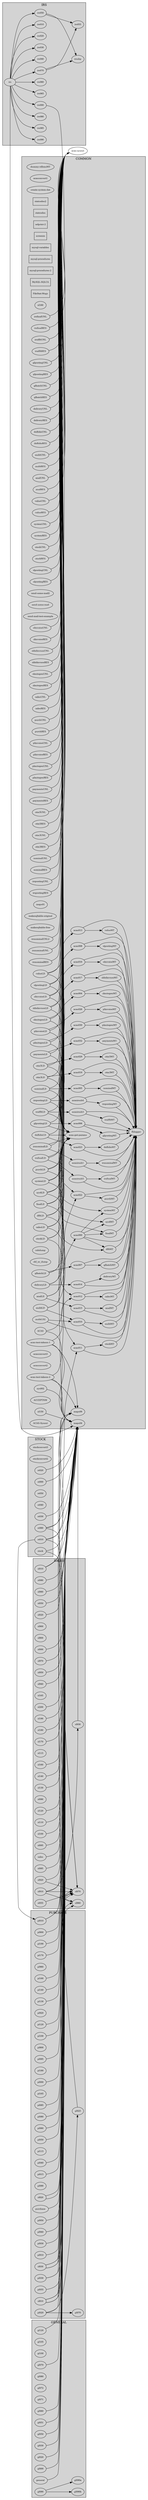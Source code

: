 digraph COBOL_Call_Graph {
  rankdir=LR;
  node [fontsize=10];

  subgraph cluster_stock {
    label="STOCK";
    style=filled;
    fillcolor=lightgray;
    "stockconvert3" [shape=ellipse];
    "stockconvert2" [shape=ellipse];
    "stock" [shape=ellipse];
    "st060" [shape=ellipse];
    "st050" [shape=ellipse];
    "st040" [shape=ellipse];
    "st030" [shape=ellipse];
    "st020" [shape=ellipse];
    "st010" [shape=ellipse];
    "st000" [shape=ellipse];
  }

  subgraph cluster_common {
    label="COMMON";
    style=filled;
    fillcolor=lightgray;
    "dummy-rdbmsMT" [shape=ellipse];
    "acasconvert1" [shape=ellipse];
    "create-system-dat" [shape=ellipse];
    "statcodes2" [shape=box];
    "statcodes" [shape=box];
    "selprint-2" [shape=box];
    "screenio" [shape=box];
    "mysql-variables" [shape=box];
    "mysql-procedures" [shape=box];
    "mysql-procedures-2" [shape=box];
    "MySQL-SQLCA" [shape=box];
    "FileStat-Msgs" [shape=box];
    "xl160" [shape=ellipse];
    "xl150" [shape=ellipse];
    "valueUNL" [shape=ellipse];
    "valueRES" [shape=ellipse];
    "valueMT" [shape=ellipse];
    "valueLD" [shape=ellipse];
    "systemUNL" [shape=ellipse];
    "systemRES" [shape=ellipse];
    "systemMT" [shape=ellipse];
    "systemLD" [shape=ellipse];
    "sys4MT" [shape=ellipse];
    "sys4LD" [shape=ellipse];
    "sys002" [shape=ellipse];
    "stockUNL" [shape=ellipse];
    "stockRES" [shape=ellipse];
    "stockMT" [shape=ellipse];
    "stockLD" [shape=ellipse];
    "slpostingUNL" [shape=ellipse];
    "slpostingRES" [shape=ellipse];
    "slpostingMT" [shape=ellipse];
    "slpostingLD" [shape=ellipse];
    "slinvoiceUNL" [shape=ellipse];
    "slinvoiceRES" [shape=ellipse];
    "slinvoiceMT" [shape=ellipse];
    "slinvoiceLD" [shape=ellipse];
    "sldelinvnosUNL" [shape=ellipse];
    "sldelinvnosRES" [shape=ellipse];
    "sldelinvnosMT" [shape=ellipse];
    "sldelinvnosLD" [shape=ellipse];
    "slautogenUNL" [shape=ellipse];
    "slautogenRES" [shape=ellipse];
    "slautogenMT" [shape=ellipse];
    "slautogenLD" [shape=ellipse];
    "send-some-mail2" [shape=ellipse];
    "send-some-mail" [shape=ellipse];
    "send-mail-test-example" [shape=ellipse];
    "salesUNL" [shape=ellipse];
    "salesRES" [shape=ellipse];
    "salesMT" [shape=ellipse];
    "salesLD" [shape=ellipse];
    "purchUNL" [shape=ellipse];
    "purchRES" [shape=ellipse];
    "purchMT" [shape=ellipse];
    "purchLD" [shape=ellipse];
    "plinvoiceUNL" [shape=ellipse];
    "plinvoiceRES" [shape=ellipse];
    "plinvoiceMT" [shape=ellipse];
    "plinvoiceLD" [shape=ellipse];
    "plautogenUNL" [shape=ellipse];
    "plautogenRES" [shape=ellipse];
    "plautogenMT" [shape=ellipse];
    "plautogenLD" [shape=ellipse];
    "paymentsUNL" [shape=ellipse];
    "paymentsRES" [shape=ellipse];
    "paymentsMT" [shape=ellipse];
    "paymentsLD" [shape=ellipse];
    "otm5UNL" [shape=ellipse];
    "otm5RES" [shape=ellipse];
    "otm5MT" [shape=ellipse];
    "otm5LD" [shape=ellipse];
    "otm3UNL" [shape=ellipse];
    "otm3RES" [shape=ellipse];
    "otm3MT" [shape=ellipse];
    "otm3LD" [shape=ellipse];
    "nominalUNL" [shape=ellipse];
    "nominalRES" [shape=ellipse];
    "nominalMT" [shape=ellipse];
    "nominalLD" [shape=ellipse];
    "maps09" [shape=ellipse];
    "maps04" [shape=ellipse];
    "maps01" [shape=ellipse];
    "makesqltable-original" [shape=ellipse];
    "makesqltable-free" [shape=ellipse];
    "irspostingUNL" [shape=ellipse];
    "irspostingRES" [shape=ellipse];
    "irspostingMT" [shape=ellipse];
    "irspostingLD" [shape=ellipse];
    "irsnominalUNL2" [shape=ellipse];
    "irsnominalUNL" [shape=ellipse];
    "irsnominalRES" [shape=ellipse];
    "irsnominalMT" [shape=ellipse];
    "irsnominalLD" [shape=ellipse];
    "irsfinalUNL" [shape=ellipse];
    "irsfinalRES" [shape=ellipse];
    "irsfinalMT" [shape=ellipse];
    "irsfinalLD" [shape=ellipse];
    "irsdfltUNL" [shape=ellipse];
    "irsdfltRES" [shape=ellipse];
    "irsdfltMT" [shape=ellipse];
    "irsdfltLD" [shape=ellipse];
    "glpostingUNL" [shape=ellipse];
    "glpostingRES" [shape=ellipse];
    "glpostingMT" [shape=ellipse];
    "glpostingLD" [shape=ellipse];
    "glbatchUNL" [shape=ellipse];
    "glbatchRES" [shape=ellipse];
    "glbatchMT" [shape=ellipse];
    "glbatchLD" [shape=ellipse];
    "finalMT" [shape=ellipse];
    "finalLD" [shape=ellipse];
    "fhlogger" [shape=ellipse];
    "dfltMT" [shape=ellipse];
    "dfltLD" [shape=ellipse];
    "deliveryUNL" [shape=ellipse];
    "deliveryRES" [shape=ellipse];
    "deliveryMT" [shape=ellipse];
    "deliveryLD" [shape=ellipse];
    "delfolioUNL" [shape=ellipse];
    "delfolioRES" [shape=ellipse];
    "delfolioMT" [shape=ellipse];
    "delfolioLD" [shape=ellipse];
    "cobdump" [shape=ellipse];
    "cbl_oc_dump" [shape=ellipse];
    "auditUNL" [shape=ellipse];
    "auditRES" [shape=ellipse];
    "auditMT" [shape=ellipse];
    "auditLD2" [shape=ellipse];
    "auditLD" [shape=ellipse];
    "analUNL" [shape=ellipse];
    "analRES" [shape=ellipse];
    "analMT" [shape=ellipse];
    "analLD" [shape=ellipse];
    "acasirsub5" [shape=ellipse];
    "acasirsub4" [shape=ellipse];
    "acasirsub3" [shape=ellipse];
    "acasirsub1" [shape=ellipse];
    "acasconvert3" [shape=ellipse];
    "acasconvert2" [shape=ellipse];
    "acas032" [shape=ellipse];
    "acas030" [shape=ellipse];
    "acas029" [shape=ellipse];
    "acas026" [shape=ellipse];
    "acas023" [shape=ellipse];
    "acas022" [shape=ellipse];
    "acas019" [shape=ellipse];
    "acas017" [shape=ellipse];
    "acas016" [shape=ellipse];
    "acas015" [shape=ellipse];
    "acas014" [shape=ellipse];
    "acas013" [shape=ellipse];
    "acas012" [shape=ellipse];
    "acas011" [shape=ellipse];
    "acas010" [shape=ellipse];
    "acas008" [shape=ellipse];
    "acas007" [shape=ellipse];
    "acas006" [shape=ellipse];
    "acas005" [shape=ellipse];
    "acas004" [shape=ellipse];
    "acas000" [shape=ellipse];
    "acas-test-takeon-2" [shape=ellipse];
    "acas-test-takeon-1" [shape=ellipse];
    "acas-get-params" [shape=ellipse];
    "ACCEPTNM" [shape=ellipse];
    "ACAS" [shape=ellipse];
    "ACAS-Sysout" [shape=ellipse];
  }

  subgraph cluster_sales {
    label="SALES";
    style=filled;
    fillcolor=lightgray;
    "sl970" [shape=ellipse];
    "sl960" [shape=ellipse];
    "sl950" [shape=ellipse];
    "sl940" [shape=ellipse];
    "sl930" [shape=ellipse];
    "sl920" [shape=ellipse];
    "sl910" [shape=ellipse];
    "sl900" [shape=ellipse];
    "sl800" [shape=ellipse];
    "sl200" [shape=ellipse];
    "sl190" [shape=ellipse];
    "sl180" [shape=ellipse];
    "sl170" [shape=ellipse];
    "sl165" [shape=ellipse];
    "sl160" [shape=ellipse];
    "sl140" [shape=ellipse];
    "sl130" [shape=ellipse];
    "sl120" [shape=ellipse];
    "sl115" [shape=ellipse];
    "sl110" [shape=ellipse];
    "sl100" [shape=ellipse];
    "sl095" [shape=ellipse];
    "sl090" [shape=ellipse];
    "sl085" [shape=ellipse];
    "sl080" [shape=ellipse];
    "sl070" [shape=ellipse];
    "sl060" [shape=ellipse];
    "sl055" [shape=ellipse];
    "sl050" [shape=ellipse];
    "sl020" [shape=ellipse];
    "sl010" [shape=ellipse];
    "sl000" [shape=ellipse];
    "sales" [shape=ellipse];
  }

  subgraph cluster_purchase {
    label="PURCHASE";
    style=filled;
    fillcolor=lightgray;
    "sl830" [shape=ellipse];
    "sl820" [shape=ellipse];
    "sl810" [shape=ellipse];
    "purchase" [shape=ellipse];
    "pl960" [shape=ellipse];
    "pl950" [shape=ellipse];
    "pl940" [shape=ellipse];
    "pl930" [shape=ellipse];
    "pl920" [shape=ellipse];
    "pl910" [shape=ellipse];
    "pl900" [shape=ellipse];
    "pl800" [shape=ellipse];
    "pl190" [shape=ellipse];
    "pl180" [shape=ellipse];
    "pl170" [shape=ellipse];
    "pl165" [shape=ellipse];
    "pl160" [shape=ellipse];
    "pl140" [shape=ellipse];
    "pl130" [shape=ellipse];
    "pl120" [shape=ellipse];
    "pl115" [shape=ellipse];
    "pl100" [shape=ellipse];
    "pl095" [shape=ellipse];
    "pl090" [shape=ellipse];
    "pl085" [shape=ellipse];
    "pl080" [shape=ellipse];
    "pl070" [shape=ellipse];
    "pl060" [shape=ellipse];
    "pl055" [shape=ellipse];
    "pl050" [shape=ellipse];
    "pl040" [shape=ellipse];
    "pl030" [shape=ellipse];
    "pl025" [shape=ellipse];
    "pl020" [shape=ellipse];
    "pl015" [shape=ellipse];
    "pl010" [shape=ellipse];
    "pl000" [shape=ellipse];
  }

  subgraph cluster_irs {
    label="IRS";
    style=filled;
    fillcolor=lightgray;
    "irsubp" [shape=ellipse];
    "irs090" [shape=ellipse];
    "irs085" [shape=ellipse];
    "irs080" [shape=ellipse];
    "irs070" [shape=ellipse];
    "irs065" [shape=ellipse];
    "irs060" [shape=ellipse];
    "irs055" [shape=ellipse];
    "irs050" [shape=ellipse];
    "irs040" [shape=ellipse];
    "irs030" [shape=ellipse];
    "irs020" [shape=ellipse];
    "irs010" [shape=ellipse];
    "irs000" [shape=ellipse];
    "irs" [shape=ellipse];
  }

  subgraph cluster_general {
    label="GENERAL";
    style=filled;
    fillcolor=lightgray;
    "gl120" [shape=ellipse];
    "gl105" [shape=ellipse];
    "gl100" [shape=ellipse];
    "gl090b" [shape=ellipse];
    "gl090a" [shape=ellipse];
    "gl090" [shape=ellipse];
    "gl080" [shape=ellipse];
    "gl072" [shape=ellipse];
    "gl071" [shape=ellipse];
    "gl070" [shape=ellipse];
    "gl060" [shape=ellipse];
    "gl051" [shape=ellipse];
    "gl050" [shape=ellipse];
    "gl030" [shape=ellipse];
    "gl020" [shape=ellipse];
    "gl000" [shape=ellipse];
    "general" [shape=ellipse];
  }

  "stock" -> "sl070" [style=solid];
  "stock" -> "maps04" [style=solid];
  "st060" -> "acas011" [style=solid];
  "st060" -> "maps04" [style=solid];
  "st060" -> "sl070" [style=solid];
  "st030" -> "maps04" [style=solid];
  "st020" -> "maps04" [style=solid];
  "st010" -> "maps04" [style=solid];
  "st010" -> "maps09" [style=solid];
  "st010" -> "sl070" [style=solid];
  "st010" -> "pl010" [style=solid];
  "st000" -> "maps04" [style=solid];
  "sl970" -> "maps04" [style=solid];
  "sl960" -> "maps09" [style=solid];
  "sl950" -> "maps04" [style=solid];
  "sl940" -> "maps04" [style=solid];
  "sl930" -> "maps04" [style=solid];
  "sl920" -> "sl070" [style=solid];
  "sl920" -> "maps04" [style=solid];
  "sl910" -> "sl930" [style=solid];
  "sl910" -> "sl960" [style=solid];
  "sl910" -> "sl070" [style=solid];
  "sl910" -> "maps04" [style=solid];
  "sl830" -> "sl070" [style=solid];
  "sl830" -> "maps04" [style=solid];
  "sl820" -> "maps04" [style=solid];
  "sl810" -> "sl960" [style=solid];
  "sl810" -> "sl070" [style=solid];
  "sl810" -> "maps04" [style=solid];
  "sl200" -> "maps04" [style=solid];
  "sl190" -> "maps04" [style=solid];
  "sl180" -> "maps04" [style=solid];
  "sl170" -> "maps04" [style=solid];
  "sl160" -> "maps04" [style=solid];
  "sl140" -> "maps04" [style=solid];
  "sl130" -> "maps04" [style=solid];
  "sl120" -> "maps04" [style=solid];
  "sl110" -> "maps04" [style=solid];
  "sl100" -> "maps04" [style=solid];
  "sl095" -> "maps04" [style=solid];
  "sl085" -> "maps04" [style=solid];
  "sl080" -> "maps04" [style=solid];
  "sl060" -> "maps04" [style=solid];
  "sl055" -> "sl070" [style=solid];
  "sl050" -> "maps04" [style=solid];
  "sl020" -> "maps04" [style=solid];
  "sl010" -> "maps04" [style=solid];
  "sl010" -> "maps09" [style=solid];
  "sl000" -> "maps04" [style=solid];
  "sales" -> "maps04" [style=solid];
  "sl830" -> "sl070" [style=solid];
  "sl830" -> "maps04" [style=solid];
  "sl820" -> "maps04" [style=solid];
  "sl810" -> "sl960" [style=solid];
  "sl810" -> "sl070" [style=solid];
  "sl810" -> "maps04" [style=solid];
  "purchase" -> "maps04" [style=solid];
  "pl950" -> "maps04" [style=solid];
  "pl940" -> "maps04" [style=solid];
  "pl930" -> "maps04" [style=solid];
  "pl910" -> "maps04" [style=solid];
  "pl900" -> "maps04" [style=solid];
  "pl190" -> "maps04" [style=solid];
  "pl170" -> "maps04" [style=solid];
  "pl160" -> "maps04" [style=solid];
  "pl140" -> "maps04" [style=solid];
  "pl130" -> "maps04" [style=solid];
  "pl120" -> "maps04" [style=solid];
  "pl100" -> "maps04" [style=solid];
  "pl095" -> "maps04" [style=solid];
  "pl085" -> "maps04" [style=solid];
  "pl080" -> "maps04" [style=solid];
  "pl060" -> "maps04" [style=solid];
  "pl055" -> "sl070" [style=solid];
  "pl050" -> "maps04" [style=solid];
  "pl040" -> "maps04" [style=solid];
  "pl030" -> "sl070" [style=solid];
  "pl030" -> "maps04" [style=solid];
  "pl025" -> "maps09" [style=solid];
  "pl020" -> "pl025" [style=solid];
  "pl020" -> "pl070" [style=solid];
  "pl020" -> "maps04" [style=solid];
  "pl015" -> "maps04" [style=solid];
  "pl010" -> "maps04" [style=solid];
  "pl010" -> "maps09" [style=solid];
  "pl000" -> "maps04" [style=solid];
  "irs070" -> "irs055" [style=solid];
  "irs070" -> "irsubp" [style=solid];
  "irs050" -> "irs055" [style=solid];
  "irs050" -> "irsubp" [style=solid];
  "irs000" -> "maps04" [style=solid];
  "irs" -> "maps04" [style=solid];
  "irs" -> "irs000" [style=solid];
  "irs" -> "irs010" [style=solid];
  "irs" -> "irs020" [style=solid];
  "irs" -> "irs030" [style=solid];
  "irs" -> "irs040" [style=solid];
  "irs" -> "irs050" [style=solid];
  "irs" -> "irs065" [style=solid];
  "irs" -> "irs060" [style=solid];
  "irs" -> "irs070" [style=solid];
  "irs" -> "irs085" [style=solid];
  "irs" -> "irs090" [style=solid];
  "irs" -> "irs080" [style=solid];
  "gl120" -> "maps04" [style=solid];
  "gl090" -> "gl090b" [style=solid];
  "gl090" -> "gl090a" [style=solid];
  "gl070" -> "maps04" [style=solid];
  "gl060" -> "maps04" [style=solid];
  "gl051" -> "maps04" [style=solid];
  "gl050" -> "maps04" [style=solid];
  "gl030" -> "maps04" [style=solid];
  "gl020" -> "maps04" [style=solid];
  "gl000" -> "maps04" [style=solid];
  "general" -> "maps04" [style=solid];
  "xl150" -> "maps04" [style=solid];
  "valueUNL" -> "acas-sysout" [style=solid];
  "valueRES" -> "acas-sysout" [style=solid];
  "valueMT" -> "fhlogger" [style=solid];
  "valueLD" -> "acas-get-params" [style=solid];
  "valueLD" -> "acas013" [style=solid];
  "valueLD" -> "acas-sysout" [style=solid];
  "systemUNL" -> "acas-sysout" [style=solid];
  "systemRES" -> "acas-sysout" [style=solid];
  "systemMT" -> "fhlogger" [style=solid];
  "systemLD" -> "acas-get-params" [style=solid];
  "systemLD" -> "systemMT" [style=solid];
  "systemLD" -> "acas-sysout" [style=solid];
  "sys4MT" -> "fhlogger" [style=solid];
  "sys4LD" -> "acas-get-params" [style=solid];
  "sys4LD" -> "sys4MT" [style=solid];
  "sys4LD" -> "acas-sysout" [style=solid];
  "sys002" -> "maps04" [style=solid];
  "stockUNL" -> "acas-sysout" [style=solid];
  "stockRES" -> "acas-sysout" [style=solid];
  "stockMT" -> "fhlogger" [style=solid];
  "stockLD" -> "acas-get-params" [style=solid];
  "stockLD" -> "acas011" [style=solid];
  "stockLD" -> "acas-sysout" [style=solid];
  "slpostingUNL" -> "acas-sysout" [style=solid];
  "slpostingRES" -> "acas-sysout" [style=solid];
  "slpostingMT" -> "fhlogger" [style=solid];
  "slpostingLD" -> "acas-get-params" [style=solid];
  "slpostingLD" -> "acas008" [style=solid];
  "slpostingLD" -> "acas-sysout" [style=solid];
  "slinvoiceUNL" -> "acas-sysout" [style=solid];
  "slinvoiceRES" -> "acas-sysout" [style=solid];
  "slinvoiceMT" -> "fhlogger" [style=solid];
  "slinvoiceLD" -> "acas-get-params" [style=solid];
  "slinvoiceLD" -> "acas016" [style=solid];
  "slinvoiceLD" -> "acas-sysout" [style=solid];
  "sldelinvnosUNL" -> "acas-sysout" [style=solid];
  "sldelinvnosRES" -> "acas-sysout" [style=solid];
  "sldelinvnosMT" -> "fhlogger" [style=solid];
  "sldelinvnosLD" -> "acas-get-params" [style=solid];
  "sldelinvnosLD" -> "acas017" [style=solid];
  "sldelinvnosLD" -> "acas-sysout" [style=solid];
  "slautogenUNL" -> "acas-sysout" [style=solid];
  "slautogenRES" -> "acas-sysout" [style=solid];
  "slautogenMT" -> "fhlogger" [style=solid];
  "slautogenLD" -> "acas-get-params" [style=solid];
  "slautogenLD" -> "acas004" [style=solid];
  "slautogenLD" -> "acas-sysout" [style=solid];
  "salesUNL" -> "acas-sysout" [style=solid];
  "salesRES" -> "acas-sysout" [style=solid];
  "salesMT" -> "fhlogger" [style=solid];
  "salesLD" -> "acas-get-params" [style=solid];
  "salesLD" -> "acas012" [style=solid];
  "salesLD" -> "acas-sysout" [style=solid];
  "purchUNL" -> "acas-sysout" [style=solid];
  "purchRES" -> "acas-sysout" [style=solid];
  "purchMT" -> "fhlogger" [style=solid];
  "purchLD" -> "acas-get-params" [style=solid];
  "purchLD" -> "acas022" [style=solid];
  "purchLD" -> "acas-sysout" [style=solid];
  "plinvoiceUNL" -> "acas-sysout" [style=solid];
  "plinvoiceRES" -> "acas-sysout" [style=solid];
  "plinvoiceMT" -> "fhlogger" [style=solid];
  "plinvoiceLD" -> "acas-get-params" [style=solid];
  "plinvoiceLD" -> "acas026" [style=solid];
  "plinvoiceLD" -> "acas-sysout" [style=solid];
  "plautogenUNL" -> "acas-sysout" [style=solid];
  "plautogenRES" -> "acas-sysout" [style=solid];
  "plautogenMT" -> "fhlogger" [style=solid];
  "plautogenLD" -> "acas-get-params" [style=solid];
  "plautogenLD" -> "acas030" [style=solid];
  "plautogenLD" -> "acas-sysout" [style=solid];
  "paymentsUNL" -> "acas-sysout" [style=solid];
  "paymentsRES" -> "acas-sysout" [style=solid];
  "paymentsMT" -> "fhlogger" [style=solid];
  "paymentsLD" -> "acas-get-params" [style=solid];
  "paymentsLD" -> "acas032" [style=solid];
  "paymentsLD" -> "acas-sysout" [style=solid];
  "otm5UNL" -> "acas-sysout" [style=solid];
  "otm5RES" -> "acas-sysout" [style=solid];
  "otm5MT" -> "fhlogger" [style=solid];
  "otm5LD" -> "acas-get-params" [style=solid];
  "otm5LD" -> "acas029" [style=solid];
  "otm5LD" -> "acas-sysout" [style=solid];
  "otm3UNL" -> "acas-sysout" [style=solid];
  "otm3RES" -> "acas-sysout" [style=solid];
  "otm3MT" -> "fhlogger" [style=solid];
  "otm3LD" -> "acas-get-params" [style=solid];
  "otm3LD" -> "acas019" [style=solid];
  "otm3LD" -> "acas-sysout" [style=solid];
  "nominalUNL" -> "acas-sysout" [style=solid];
  "nominalRES" -> "acas-sysout" [style=solid];
  "nominalMT" -> "fhlogger" [style=solid];
  "nominalLD" -> "acas-get-params" [style=solid];
  "nominalLD" -> "acas005" [style=solid];
  "nominalLD" -> "acas-sysout" [style=solid];
  "irspostingUNL" -> "acas-sysout" [style=solid];
  "irspostingRES" -> "acas-sysout" [style=solid];
  "irspostingMT" -> "fhlogger" [style=solid];
  "irspostingLD" -> "acas-get-params" [style=solid];
  "irspostingLD" -> "acasirsub4" [style=solid];
  "irspostingLD" -> "acas-sysout" [style=solid];
  "irsnominalUNL2" -> "acas-sysout" [style=solid];
  "irsnominalUNL" -> "acas-sysout" [style=solid];
  "irsnominalRES" -> "acas-sysout" [style=solid];
  "irsnominalMT" -> "fhlogger" [style=solid];
  "irsnominalLD" -> "acas-get-params" [style=solid];
  "irsnominalLD" -> "acasirsub1" [style=solid];
  "irsnominalLD" -> "acas-sysout" [style=solid];
  "irsfinalUNL" -> "acas-sysout" [style=solid];
  "irsfinalRES" -> "acas-sysout" [style=solid];
  "irsfinalMT" -> "fhlogger" [style=solid];
  "irsfinalLD" -> "acas-get-params" [style=solid];
  "irsfinalLD" -> "acasirsub5" [style=solid];
  "irsfinalLD" -> "acas-sysout" [style=solid];
  "irsdfltUNL" -> "acas-sysout" [style=solid];
  "irsdfltRES" -> "acas-sysout" [style=solid];
  "irsdfltMT" -> "fhlogger" [style=solid];
  "irsdfltLD" -> "acas-get-params" [style=solid];
  "irsdfltLD" -> "acasirsub3" [style=solid];
  "irsdfltLD" -> "acas-sysout" [style=solid];
  "glpostingUNL" -> "acas-sysout" [style=solid];
  "glpostingRES" -> "acas-sysout" [style=solid];
  "glpostingMT" -> "fhlogger" [style=solid];
  "glpostingLD" -> "acas-get-params" [style=solid];
  "glpostingLD" -> "acas006" [style=solid];
  "glpostingLD" -> "acas-sysout" [style=solid];
  "glbatchUNL" -> "acas-sysout" [style=solid];
  "glbatchRES" -> "acas-sysout" [style=solid];
  "glbatchMT" -> "fhlogger" [style=solid];
  "glbatchLD" -> "acas-get-params" [style=solid];
  "glbatchLD" -> "acas007" [style=solid];
  "glbatchLD" -> "acas-sysout" [style=solid];
  "finalMT" -> "fhlogger" [style=solid];
  "finalLD" -> "acas-get-params" [style=solid];
  "finalLD" -> "finalMT" [style=solid];
  "finalLD" -> "acas-sysout" [style=solid];
  "dfltMT" -> "fhlogger" [style=solid];
  "dfltLD" -> "acas-get-params" [style=solid];
  "dfltLD" -> "dfltMT" [style=solid];
  "dfltLD" -> "acas-sysout" [style=solid];
  "deliveryUNL" -> "acas-sysout" [style=solid];
  "deliveryRES" -> "acas-sysout" [style=solid];
  "deliveryMT" -> "fhlogger" [style=solid];
  "deliveryLD" -> "acas-get-params" [style=solid];
  "deliveryLD" -> "acas014" [style=solid];
  "deliveryLD" -> "acas-sysout" [style=solid];
  "delfolioUNL" -> "acas-sysout" [style=solid];
  "delfolioRES" -> "acas-sysout" [style=solid];
  "delfolioMT" -> "fhlogger" [style=solid];
  "delfolioLD" -> "acas-get-params" [style=solid];
  "delfolioLD" -> "acas023" [style=solid];
  "delfolioLD" -> "acas-sysout" [style=solid];
  "auditUNL" -> "acas-sysout" [style=solid];
  "auditRES" -> "acas-sysout" [style=solid];
  "auditMT" -> "fhlogger" [style=solid];
  "auditLD2" -> "acas010" [style=solid];
  "auditLD2" -> "fhlogger" [style=solid];
  "auditLD" -> "acas-get-params" [style=solid];
  "auditLD" -> "acas010" [style=solid];
  "auditLD" -> "acas-sysout" [style=solid];
  "analUNL" -> "acas-sysout" [style=solid];
  "analRES" -> "acas-sysout" [style=solid];
  "analMT" -> "fhlogger" [style=solid];
  "analLD" -> "acas-get-params" [style=solid];
  "analLD" -> "acas015" [style=solid];
  "analLD" -> "acas-sysout" [style=solid];
  "acasirsub5" -> "irsfinalMT" [style=solid];
  "acasirsub5" -> "fhlogger" [style=solid];
  "acasirsub4" -> "irspostingMT" [style=solid];
  "acasirsub4" -> "fhlogger" [style=solid];
  "acasirsub3" -> "irsdfltMT" [style=solid];
  "acasirsub3" -> "fhlogger" [style=solid];
  "acasirsub1" -> "irsnominalMT" [style=solid];
  "acasirsub1" -> "fhlogger" [style=solid];
  "acas032" -> "paymentsMT" [style=solid];
  "acas032" -> "fhlogger" [style=solid];
  "acas030" -> "plautogenMT" [style=solid];
  "acas030" -> "fhlogger" [style=solid];
  "acas029" -> "otm5MT" [style=solid];
  "acas029" -> "fhlogger" [style=solid];
  "acas026" -> "plinvoiceMT" [style=solid];
  "acas026" -> "fhlogger" [style=solid];
  "acas023" -> "delfolioMT" [style=solid];
  "acas023" -> "fhlogger" [style=solid];
  "acas022" -> "purchMT" [style=solid];
  "acas022" -> "fhlogger" [style=solid];
  "acas019" -> "otm3MT" [style=solid];
  "acas019" -> "fhlogger" [style=solid];
  "acas017" -> "sldelinvnosMT" [style=solid];
  "acas017" -> "fhlogger" [style=solid];
  "acas016" -> "slinvoiceMT" [style=solid];
  "acas016" -> "fhlogger" [style=solid];
  "acas015" -> "analMT" [style=solid];
  "acas015" -> "fhlogger" [style=solid];
  "acas014" -> "deliveryMT" [style=solid];
  "acas014" -> "fhlogger" [style=solid];
  "acas013" -> "valueMT" [style=solid];
  "acas013" -> "fhlogger" [style=solid];
  "acas012" -> "salesMT" [style=solid];
  "acas012" -> "fhlogger" [style=solid];
  "acas011" -> "stockMT" [style=solid];
  "acas011" -> "fhlogger" [style=solid];
  "acas010" -> "auditMT" [style=solid];
  "acas010" -> "fhlogger" [style=solid];
  "acas008" -> "slpostingMT" [style=solid];
  "acas008" -> "fhlogger" [style=solid];
  "acas007" -> "glbatchMT" [style=solid];
  "acas007" -> "fhlogger" [style=solid];
  "acas006" -> "glpostingMT" [style=solid];
  "acas006" -> "fhlogger" [style=solid];
  "acas005" -> "nominalMT" [style=solid];
  "acas005" -> "fhlogger" [style=solid];
  "acas004" -> "slautogenMT" [style=solid];
  "acas004" -> "fhlogger" [style=solid];
  "acas000" -> "systemMT" [style=solid];
  "acas000" -> "dfltMT" [style=solid];
  "acas000" -> "finalMT" [style=solid];
  "acas000" -> "sys4MT" [style=solid];
  "acas000" -> "fhlogger" [style=solid];
  "acas-test-takeon-2" -> "acas022" [style=solid];
  "acas-test-takeon-2" -> "maps04" [style=solid];
  "acas-test-takeon-2" -> "maps09" [style=solid];
  "acas-test-takeon-1" -> "acas012" [style=solid];
  "acas-test-takeon-1" -> "maps04" [style=solid];
  "acas-test-takeon-1" -> "maps09" [style=solid];
  "ACAS" -> "maps04" [style=solid];
  "ACAS" -> "acas000" [style=solid];
}
